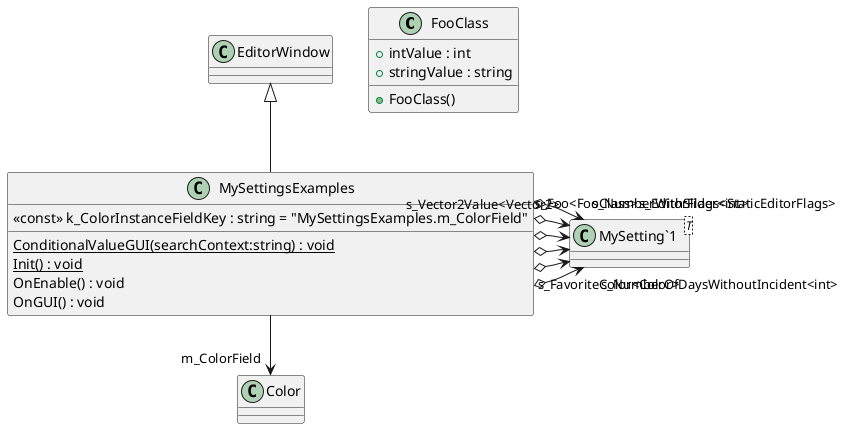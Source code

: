 @startuml
class FooClass {
    + intValue : int
    + stringValue : string
    + FooClass()
}
class MySettingsExamples {
    {static} ConditionalValueGUI(searchContext:string) : void
    <<const>> k_ColorInstanceFieldKey : string = "MySettingsExamples.m_ColorField"
    {static} Init() : void
    OnEnable() : void
    OnGUI() : void
}
class "MySetting`1"<T> {
}
EditorWindow <|-- MySettingsExamples
MySettingsExamples o-> "s_NumberOfDaysWithoutIncident<int>" "MySetting`1"
MySettingsExamples o-> "s_FavoriteColor<Color>" "MySetting`1"
MySettingsExamples o-> "s_Vector2Value<Vector2>" "MySetting`1"
MySettingsExamples o-> "s_EditorFlags<StaticEditorFlags>" "MySetting`1"
MySettingsExamples o-> "s_Foo<FooClass>" "MySetting`1"
MySettingsExamples o-> "s_NumberWithSlider<int>" "MySetting`1"
MySettingsExamples --> "m_ColorField" Color
@enduml
